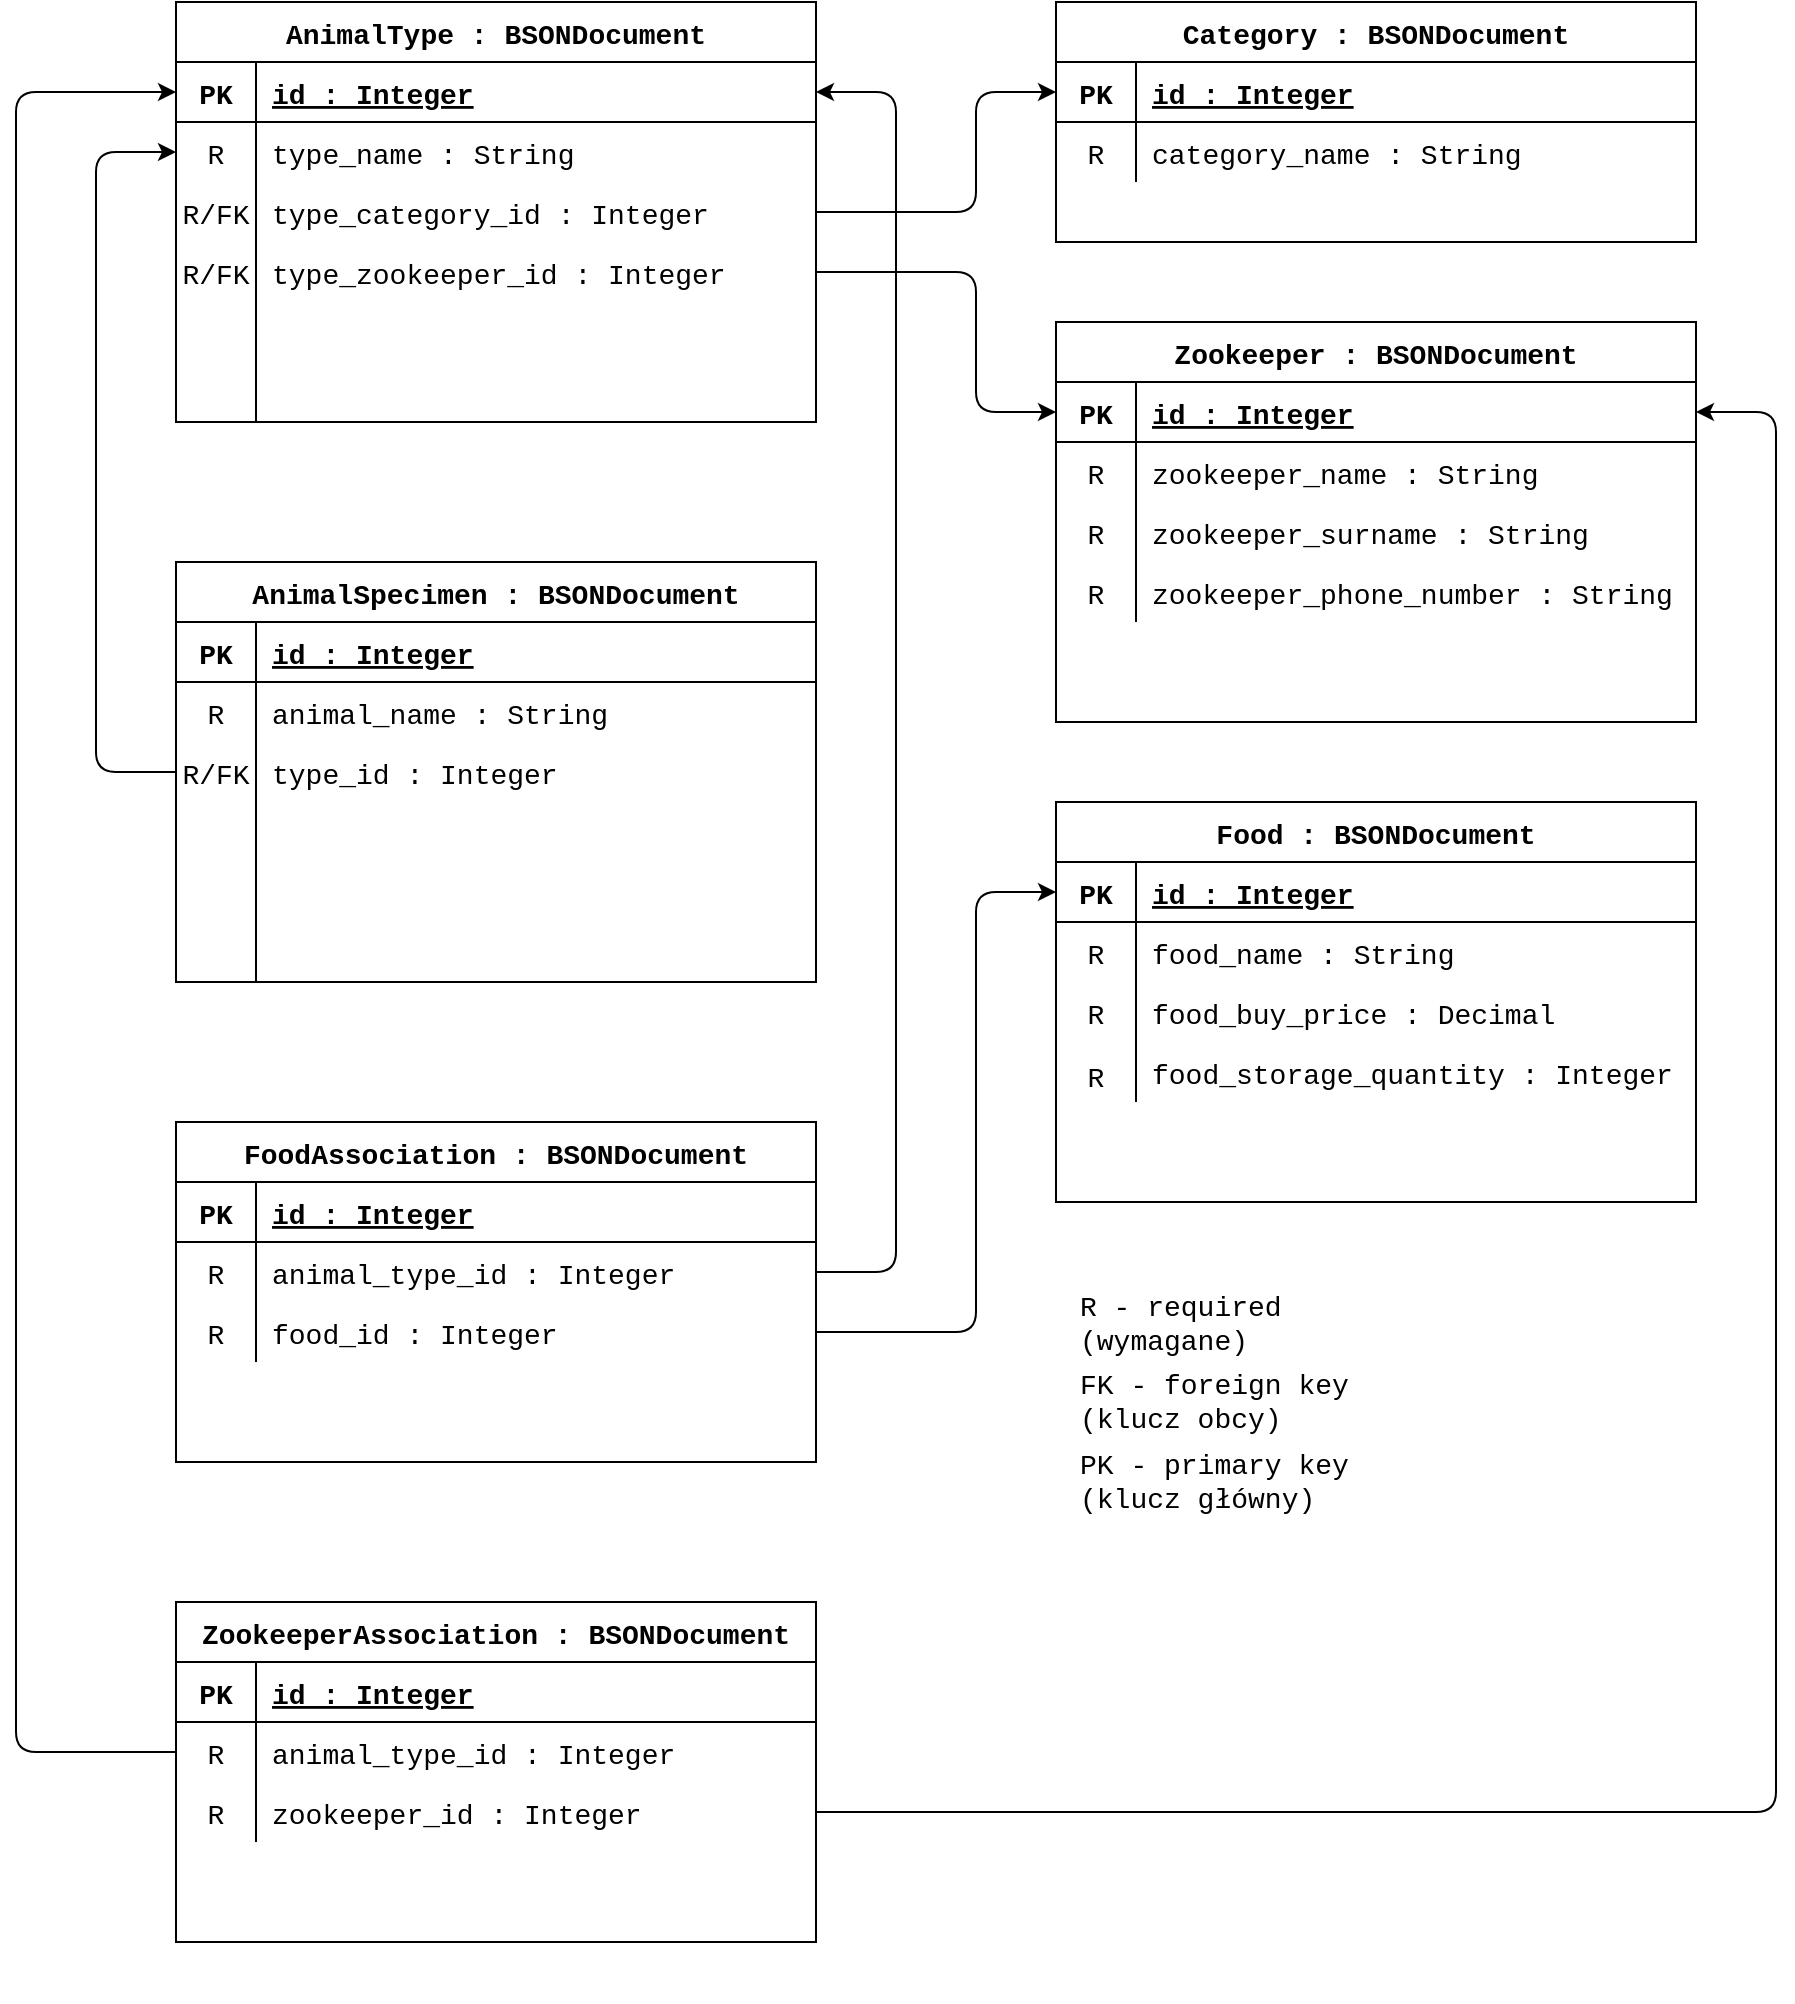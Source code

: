 <mxfile version="14.7.3" type="github">
  <diagram id="IGLxWHjV8x6iXl9puWFN" name="Page-1">
    <mxGraphModel dx="1822" dy="791" grid="1" gridSize="10" guides="1" tooltips="1" connect="1" arrows="1" fold="1" page="0" pageScale="1" pageWidth="827" pageHeight="1169" math="0" shadow="0">
      <root>
        <mxCell id="0" />
        <mxCell id="1" parent="0" />
        <mxCell id="Fxgzw8GBScZq0T7jmYtF-1" value="Zookeeper : BSONDocument" style="shape=table;startSize=30;container=1;collapsible=1;childLayout=tableLayout;fixedRows=1;rowLines=0;fontStyle=1;align=center;resizeLast=1;fontFamily=Courier New;fontSize=14;" parent="1" vertex="1">
          <mxGeometry x="440" y="240" width="320" height="200" as="geometry" />
        </mxCell>
        <mxCell id="Fxgzw8GBScZq0T7jmYtF-2" value="" style="shape=partialRectangle;collapsible=0;dropTarget=0;pointerEvents=0;fillColor=none;top=0;left=0;bottom=1;right=0;points=[[0,0.5],[1,0.5]];portConstraint=eastwest;fontFamily=Courier New;fontSize=14;" parent="Fxgzw8GBScZq0T7jmYtF-1" vertex="1">
          <mxGeometry y="30" width="320" height="30" as="geometry" />
        </mxCell>
        <mxCell id="Fxgzw8GBScZq0T7jmYtF-3" value="PK" style="shape=partialRectangle;connectable=0;fillColor=none;top=0;left=0;bottom=0;right=0;fontStyle=1;overflow=hidden;fontFamily=Courier New;fontSize=14;" parent="Fxgzw8GBScZq0T7jmYtF-2" vertex="1">
          <mxGeometry width="40" height="30" as="geometry" />
        </mxCell>
        <mxCell id="Fxgzw8GBScZq0T7jmYtF-4" value="id : Integer" style="shape=partialRectangle;connectable=0;fillColor=none;top=0;left=0;bottom=0;right=0;align=left;spacingLeft=6;fontStyle=5;overflow=hidden;fontFamily=Courier New;fontSize=14;" parent="Fxgzw8GBScZq0T7jmYtF-2" vertex="1">
          <mxGeometry x="40" width="280" height="30" as="geometry" />
        </mxCell>
        <mxCell id="Fxgzw8GBScZq0T7jmYtF-5" value="" style="shape=partialRectangle;collapsible=0;dropTarget=0;pointerEvents=0;fillColor=none;top=0;left=0;bottom=0;right=0;points=[[0,0.5],[1,0.5]];portConstraint=eastwest;fontFamily=Courier New;fontSize=14;" parent="Fxgzw8GBScZq0T7jmYtF-1" vertex="1">
          <mxGeometry y="60" width="320" height="30" as="geometry" />
        </mxCell>
        <mxCell id="Fxgzw8GBScZq0T7jmYtF-6" value="R" style="shape=partialRectangle;connectable=0;fillColor=none;top=0;left=0;bottom=0;right=0;editable=1;overflow=hidden;fontFamily=Courier New;fontSize=14;" parent="Fxgzw8GBScZq0T7jmYtF-5" vertex="1">
          <mxGeometry width="40" height="30" as="geometry" />
        </mxCell>
        <mxCell id="Fxgzw8GBScZq0T7jmYtF-7" value="zookeeper_name : String" style="shape=partialRectangle;connectable=0;fillColor=none;top=0;left=0;bottom=0;right=0;align=left;spacingLeft=6;overflow=hidden;fontFamily=Courier New;fontSize=14;" parent="Fxgzw8GBScZq0T7jmYtF-5" vertex="1">
          <mxGeometry x="40" width="280" height="30" as="geometry" />
        </mxCell>
        <mxCell id="Fxgzw8GBScZq0T7jmYtF-8" value="" style="shape=partialRectangle;collapsible=0;dropTarget=0;pointerEvents=0;fillColor=none;top=0;left=0;bottom=0;right=0;points=[[0,0.5],[1,0.5]];portConstraint=eastwest;fontFamily=Courier New;fontSize=14;" parent="Fxgzw8GBScZq0T7jmYtF-1" vertex="1">
          <mxGeometry y="90" width="320" height="30" as="geometry" />
        </mxCell>
        <mxCell id="Fxgzw8GBScZq0T7jmYtF-9" value="R" style="shape=partialRectangle;connectable=0;fillColor=none;top=0;left=0;bottom=0;right=0;editable=1;overflow=hidden;fontFamily=Courier New;fontSize=14;" parent="Fxgzw8GBScZq0T7jmYtF-8" vertex="1">
          <mxGeometry width="40" height="30" as="geometry" />
        </mxCell>
        <mxCell id="Fxgzw8GBScZq0T7jmYtF-10" value="zookeeper_surname : String" style="shape=partialRectangle;connectable=0;fillColor=none;top=0;left=0;bottom=0;right=0;align=left;spacingLeft=6;overflow=hidden;fontFamily=Courier New;fontSize=14;" parent="Fxgzw8GBScZq0T7jmYtF-8" vertex="1">
          <mxGeometry x="40" width="280" height="30" as="geometry" />
        </mxCell>
        <mxCell id="Fxgzw8GBScZq0T7jmYtF-11" value="" style="shape=partialRectangle;collapsible=0;dropTarget=0;pointerEvents=0;fillColor=none;top=0;left=0;bottom=0;right=0;points=[[0,0.5],[1,0.5]];portConstraint=eastwest;fontFamily=Courier New;fontSize=14;" parent="Fxgzw8GBScZq0T7jmYtF-1" vertex="1">
          <mxGeometry y="120" width="320" height="30" as="geometry" />
        </mxCell>
        <mxCell id="Fxgzw8GBScZq0T7jmYtF-12" value="R" style="shape=partialRectangle;connectable=0;fillColor=none;top=0;left=0;bottom=0;right=0;editable=1;overflow=hidden;fontFamily=Courier New;fontSize=14;" parent="Fxgzw8GBScZq0T7jmYtF-11" vertex="1">
          <mxGeometry width="40" height="30" as="geometry" />
        </mxCell>
        <mxCell id="Fxgzw8GBScZq0T7jmYtF-13" value="zookeeper_phone_number : String" style="shape=partialRectangle;connectable=0;fillColor=none;top=0;left=0;bottom=0;right=0;align=left;spacingLeft=6;overflow=hidden;fontFamily=Courier New;fontSize=14;" parent="Fxgzw8GBScZq0T7jmYtF-11" vertex="1">
          <mxGeometry x="40" width="280" height="30" as="geometry" />
        </mxCell>
        <mxCell id="Fxgzw8GBScZq0T7jmYtF-14" value="Category : BSONDocument" style="shape=table;startSize=30;container=1;collapsible=1;childLayout=tableLayout;fixedRows=1;rowLines=0;fontStyle=1;align=center;resizeLast=1;fontFamily=Courier New;fontSize=14;" parent="1" vertex="1">
          <mxGeometry x="440" y="80" width="320" height="120" as="geometry" />
        </mxCell>
        <mxCell id="Fxgzw8GBScZq0T7jmYtF-15" value="" style="shape=partialRectangle;collapsible=0;dropTarget=0;pointerEvents=0;fillColor=none;top=0;left=0;bottom=1;right=0;points=[[0,0.5],[1,0.5]];portConstraint=eastwest;fontFamily=Courier New;fontSize=14;" parent="Fxgzw8GBScZq0T7jmYtF-14" vertex="1">
          <mxGeometry y="30" width="320" height="30" as="geometry" />
        </mxCell>
        <mxCell id="Fxgzw8GBScZq0T7jmYtF-16" value="PK" style="shape=partialRectangle;connectable=0;fillColor=none;top=0;left=0;bottom=0;right=0;fontStyle=1;overflow=hidden;fontFamily=Courier New;fontSize=14;" parent="Fxgzw8GBScZq0T7jmYtF-15" vertex="1">
          <mxGeometry width="40" height="30" as="geometry" />
        </mxCell>
        <mxCell id="Fxgzw8GBScZq0T7jmYtF-17" value="id : Integer" style="shape=partialRectangle;connectable=0;fillColor=none;top=0;left=0;bottom=0;right=0;align=left;spacingLeft=6;fontStyle=5;overflow=hidden;fontFamily=Courier New;fontSize=14;" parent="Fxgzw8GBScZq0T7jmYtF-15" vertex="1">
          <mxGeometry x="40" width="280" height="30" as="geometry" />
        </mxCell>
        <mxCell id="Fxgzw8GBScZq0T7jmYtF-18" value="" style="shape=partialRectangle;collapsible=0;dropTarget=0;pointerEvents=0;fillColor=none;top=0;left=0;bottom=0;right=0;points=[[0,0.5],[1,0.5]];portConstraint=eastwest;fontFamily=Courier New;fontSize=14;" parent="Fxgzw8GBScZq0T7jmYtF-14" vertex="1">
          <mxGeometry y="60" width="320" height="30" as="geometry" />
        </mxCell>
        <mxCell id="Fxgzw8GBScZq0T7jmYtF-19" value="R" style="shape=partialRectangle;connectable=0;fillColor=none;top=0;left=0;bottom=0;right=0;editable=1;overflow=hidden;fontFamily=Courier New;fontSize=14;" parent="Fxgzw8GBScZq0T7jmYtF-18" vertex="1">
          <mxGeometry width="40" height="30" as="geometry" />
        </mxCell>
        <mxCell id="Fxgzw8GBScZq0T7jmYtF-20" value="category_name : String" style="shape=partialRectangle;connectable=0;fillColor=none;top=0;left=0;bottom=0;right=0;align=left;spacingLeft=6;overflow=hidden;fontFamily=Courier New;fontSize=14;" parent="Fxgzw8GBScZq0T7jmYtF-18" vertex="1">
          <mxGeometry x="40" width="280" height="30" as="geometry" />
        </mxCell>
        <mxCell id="Fxgzw8GBScZq0T7jmYtF-21" value="" style="group;fontFamily=Courier New;fontSize=14;" parent="1" vertex="1" connectable="0">
          <mxGeometry x="440" y="480" width="320" height="200" as="geometry" />
        </mxCell>
        <mxCell id="Fxgzw8GBScZq0T7jmYtF-22" value="Food : BSONDocument" style="shape=table;startSize=30;container=1;collapsible=1;childLayout=tableLayout;fixedRows=1;rowLines=0;fontStyle=1;align=center;resizeLast=1;fontFamily=Courier New;fontSize=14;" parent="Fxgzw8GBScZq0T7jmYtF-21" vertex="1">
          <mxGeometry width="320" height="200" as="geometry" />
        </mxCell>
        <mxCell id="Fxgzw8GBScZq0T7jmYtF-23" value="" style="shape=partialRectangle;collapsible=0;dropTarget=0;pointerEvents=0;fillColor=none;top=0;left=0;bottom=1;right=0;points=[[0,0.5],[1,0.5]];portConstraint=eastwest;fontFamily=Courier New;fontSize=14;" parent="Fxgzw8GBScZq0T7jmYtF-22" vertex="1">
          <mxGeometry y="30" width="320" height="30" as="geometry" />
        </mxCell>
        <mxCell id="Fxgzw8GBScZq0T7jmYtF-24" value="PK" style="shape=partialRectangle;connectable=0;fillColor=none;top=0;left=0;bottom=0;right=0;fontStyle=1;overflow=hidden;fontFamily=Courier New;fontSize=14;" parent="Fxgzw8GBScZq0T7jmYtF-23" vertex="1">
          <mxGeometry width="40" height="30" as="geometry" />
        </mxCell>
        <mxCell id="Fxgzw8GBScZq0T7jmYtF-25" value="id : Integer" style="shape=partialRectangle;connectable=0;fillColor=none;top=0;left=0;bottom=0;right=0;align=left;spacingLeft=6;fontStyle=5;overflow=hidden;fontFamily=Courier New;fontSize=14;" parent="Fxgzw8GBScZq0T7jmYtF-23" vertex="1">
          <mxGeometry x="40" width="280" height="30" as="geometry" />
        </mxCell>
        <mxCell id="Fxgzw8GBScZq0T7jmYtF-26" value="" style="shape=partialRectangle;collapsible=0;dropTarget=0;pointerEvents=0;fillColor=none;top=0;left=0;bottom=0;right=0;points=[[0,0.5],[1,0.5]];portConstraint=eastwest;fontFamily=Courier New;fontSize=14;" parent="Fxgzw8GBScZq0T7jmYtF-22" vertex="1">
          <mxGeometry y="60" width="320" height="30" as="geometry" />
        </mxCell>
        <mxCell id="Fxgzw8GBScZq0T7jmYtF-27" value="R" style="shape=partialRectangle;connectable=0;fillColor=none;top=0;left=0;bottom=0;right=0;editable=1;overflow=hidden;fontFamily=Courier New;fontSize=14;" parent="Fxgzw8GBScZq0T7jmYtF-26" vertex="1">
          <mxGeometry width="40" height="30" as="geometry" />
        </mxCell>
        <mxCell id="Fxgzw8GBScZq0T7jmYtF-28" value="food_name : String" style="shape=partialRectangle;connectable=0;fillColor=none;top=0;left=0;bottom=0;right=0;align=left;spacingLeft=6;overflow=hidden;fontFamily=Courier New;fontSize=14;" parent="Fxgzw8GBScZq0T7jmYtF-26" vertex="1">
          <mxGeometry x="40" width="280" height="30" as="geometry" />
        </mxCell>
        <mxCell id="Fxgzw8GBScZq0T7jmYtF-29" value="" style="shape=partialRectangle;collapsible=0;dropTarget=0;pointerEvents=0;fillColor=none;top=0;left=0;bottom=0;right=0;points=[[0,0.5],[1,0.5]];portConstraint=eastwest;fontFamily=Courier New;fontSize=14;" parent="Fxgzw8GBScZq0T7jmYtF-22" vertex="1">
          <mxGeometry y="90" width="320" height="30" as="geometry" />
        </mxCell>
        <mxCell id="Fxgzw8GBScZq0T7jmYtF-30" value="" style="shape=partialRectangle;connectable=0;fillColor=none;top=0;left=0;bottom=0;right=0;editable=1;overflow=hidden;fontFamily=Courier New;fontSize=14;" parent="Fxgzw8GBScZq0T7jmYtF-29" vertex="1">
          <mxGeometry width="40" height="30" as="geometry" />
        </mxCell>
        <mxCell id="Fxgzw8GBScZq0T7jmYtF-31" value="food_buy_price : Decimal" style="shape=partialRectangle;connectable=0;fillColor=none;top=0;left=0;bottom=0;right=0;align=left;spacingLeft=6;overflow=hidden;fontFamily=Courier New;fontSize=14;" parent="Fxgzw8GBScZq0T7jmYtF-29" vertex="1">
          <mxGeometry x="40" width="280" height="30" as="geometry" />
        </mxCell>
        <mxCell id="Fxgzw8GBScZq0T7jmYtF-32" value="" style="shape=partialRectangle;collapsible=0;dropTarget=0;pointerEvents=0;fillColor=none;top=0;left=0;bottom=0;right=0;points=[[0,0.5],[1,0.5]];portConstraint=eastwest;fontFamily=Courier New;fontSize=14;" parent="Fxgzw8GBScZq0T7jmYtF-22" vertex="1">
          <mxGeometry y="120" width="320" height="30" as="geometry" />
        </mxCell>
        <mxCell id="Fxgzw8GBScZq0T7jmYtF-33" value="" style="shape=partialRectangle;connectable=0;fillColor=none;top=0;left=0;bottom=0;right=0;editable=1;overflow=hidden;fontFamily=Courier New;fontSize=14;" parent="Fxgzw8GBScZq0T7jmYtF-32" vertex="1">
          <mxGeometry width="40" height="30" as="geometry" />
        </mxCell>
        <mxCell id="Fxgzw8GBScZq0T7jmYtF-34" value="food_storage_quantity : Integer" style="shape=partialRectangle;connectable=0;fillColor=none;top=0;left=0;bottom=0;right=0;align=left;spacingLeft=6;overflow=hidden;fontFamily=Courier New;fontSize=14;" parent="Fxgzw8GBScZq0T7jmYtF-32" vertex="1">
          <mxGeometry x="40" width="280" height="30" as="geometry" />
        </mxCell>
        <mxCell id="Fxgzw8GBScZq0T7jmYtF-35" value="R" style="shape=partialRectangle;connectable=0;fillColor=none;top=0;left=0;bottom=0;right=0;editable=1;overflow=hidden;fontFamily=Courier New;fontSize=14;" parent="Fxgzw8GBScZq0T7jmYtF-21" vertex="1">
          <mxGeometry y="117.5" width="40" height="37.5" as="geometry" />
        </mxCell>
        <mxCell id="Fxgzw8GBScZq0T7jmYtF-36" value="R" style="shape=partialRectangle;connectable=0;fillColor=none;top=0;left=0;bottom=0;right=0;editable=1;overflow=hidden;fontFamily=Courier New;fontSize=14;" parent="Fxgzw8GBScZq0T7jmYtF-21" vertex="1">
          <mxGeometry y="86" width="40" height="37.5" as="geometry" />
        </mxCell>
        <mxCell id="Fxgzw8GBScZq0T7jmYtF-37" value="" style="group;fontFamily=Courier New;fontSize=14;" parent="1" vertex="1" connectable="0">
          <mxGeometry y="80" width="320" height="240" as="geometry" />
        </mxCell>
        <mxCell id="Fxgzw8GBScZq0T7jmYtF-38" value="AnimalType : BSONDocument" style="shape=table;startSize=30;container=1;collapsible=1;childLayout=tableLayout;fixedRows=1;rowLines=0;fontStyle=1;align=center;resizeLast=1;fontFamily=Courier New;fontSize=14;" parent="Fxgzw8GBScZq0T7jmYtF-37" vertex="1">
          <mxGeometry width="320" height="210" as="geometry" />
        </mxCell>
        <mxCell id="Fxgzw8GBScZq0T7jmYtF-39" value="" style="shape=partialRectangle;collapsible=0;dropTarget=0;pointerEvents=0;fillColor=none;top=0;left=0;bottom=1;right=0;points=[[0,0.5],[1,0.5]];portConstraint=eastwest;fontFamily=Courier New;fontSize=14;" parent="Fxgzw8GBScZq0T7jmYtF-38" vertex="1">
          <mxGeometry y="30" width="320" height="30" as="geometry" />
        </mxCell>
        <mxCell id="Fxgzw8GBScZq0T7jmYtF-40" value="PK" style="shape=partialRectangle;connectable=0;fillColor=none;top=0;left=0;bottom=0;right=0;fontStyle=1;overflow=hidden;fontFamily=Courier New;fontSize=14;" parent="Fxgzw8GBScZq0T7jmYtF-39" vertex="1">
          <mxGeometry width="40" height="30" as="geometry" />
        </mxCell>
        <mxCell id="Fxgzw8GBScZq0T7jmYtF-41" value="id : Integer" style="shape=partialRectangle;connectable=0;fillColor=none;top=0;left=0;bottom=0;right=0;align=left;spacingLeft=6;fontStyle=5;overflow=hidden;fontFamily=Courier New;fontSize=14;" parent="Fxgzw8GBScZq0T7jmYtF-39" vertex="1">
          <mxGeometry x="40" width="280" height="30" as="geometry" />
        </mxCell>
        <mxCell id="Fxgzw8GBScZq0T7jmYtF-42" value="" style="shape=partialRectangle;collapsible=0;dropTarget=0;pointerEvents=0;fillColor=none;top=0;left=0;bottom=0;right=0;points=[[0,0.5],[1,0.5]];portConstraint=eastwest;fontFamily=Courier New;fontSize=14;" parent="Fxgzw8GBScZq0T7jmYtF-38" vertex="1">
          <mxGeometry y="60" width="320" height="30" as="geometry" />
        </mxCell>
        <mxCell id="Fxgzw8GBScZq0T7jmYtF-43" value="R" style="shape=partialRectangle;connectable=0;fillColor=none;top=0;left=0;bottom=0;right=0;editable=1;overflow=hidden;fontFamily=Courier New;fontSize=14;" parent="Fxgzw8GBScZq0T7jmYtF-42" vertex="1">
          <mxGeometry width="40" height="30" as="geometry" />
        </mxCell>
        <mxCell id="Fxgzw8GBScZq0T7jmYtF-44" value="type_name : String" style="shape=partialRectangle;connectable=0;fillColor=none;top=0;left=0;bottom=0;right=0;align=left;spacingLeft=6;overflow=hidden;fontFamily=Courier New;fontSize=14;" parent="Fxgzw8GBScZq0T7jmYtF-42" vertex="1">
          <mxGeometry x="40" width="280" height="30" as="geometry" />
        </mxCell>
        <mxCell id="Fxgzw8GBScZq0T7jmYtF-45" value="" style="shape=partialRectangle;collapsible=0;dropTarget=0;pointerEvents=0;fillColor=none;top=0;left=0;bottom=0;right=0;points=[[0,0.5],[1,0.5]];portConstraint=eastwest;fontFamily=Courier New;fontSize=14;" parent="Fxgzw8GBScZq0T7jmYtF-38" vertex="1">
          <mxGeometry y="90" width="320" height="30" as="geometry" />
        </mxCell>
        <mxCell id="Fxgzw8GBScZq0T7jmYtF-46" value="R/FK" style="shape=partialRectangle;connectable=0;fillColor=none;top=0;left=0;bottom=0;right=0;editable=1;overflow=hidden;fontFamily=Courier New;fontSize=14;" parent="Fxgzw8GBScZq0T7jmYtF-45" vertex="1">
          <mxGeometry width="40" height="30" as="geometry" />
        </mxCell>
        <mxCell id="Fxgzw8GBScZq0T7jmYtF-47" value="type_category_id : Integer" style="shape=partialRectangle;connectable=0;fillColor=none;top=0;left=0;bottom=0;right=0;align=left;spacingLeft=6;overflow=hidden;fontFamily=Courier New;fontSize=14;" parent="Fxgzw8GBScZq0T7jmYtF-45" vertex="1">
          <mxGeometry x="40" width="280" height="30" as="geometry" />
        </mxCell>
        <mxCell id="Fxgzw8GBScZq0T7jmYtF-48" value="" style="shape=partialRectangle;collapsible=0;dropTarget=0;pointerEvents=0;fillColor=none;top=0;left=0;bottom=0;right=0;points=[[0,0.5],[1,0.5]];portConstraint=eastwest;fontFamily=Courier New;fontSize=14;" parent="Fxgzw8GBScZq0T7jmYtF-38" vertex="1">
          <mxGeometry y="120" width="320" height="30" as="geometry" />
        </mxCell>
        <mxCell id="Fxgzw8GBScZq0T7jmYtF-49" value="R/FK" style="shape=partialRectangle;connectable=0;fillColor=none;top=0;left=0;bottom=0;right=0;editable=1;overflow=hidden;fontFamily=Courier New;fontSize=14;" parent="Fxgzw8GBScZq0T7jmYtF-48" vertex="1">
          <mxGeometry width="40" height="30" as="geometry" />
        </mxCell>
        <mxCell id="Fxgzw8GBScZq0T7jmYtF-50" value="type_zookeeper_id : Integer" style="shape=partialRectangle;connectable=0;fillColor=none;top=0;left=0;bottom=0;right=0;align=left;spacingLeft=6;overflow=hidden;fontFamily=Courier New;fontSize=14;" parent="Fxgzw8GBScZq0T7jmYtF-48" vertex="1">
          <mxGeometry x="40" width="280" height="30" as="geometry" />
        </mxCell>
        <mxCell id="Fxgzw8GBScZq0T7jmYtF-51" value="" style="shape=partialRectangle;collapsible=0;dropTarget=0;pointerEvents=0;fillColor=none;top=0;left=0;bottom=0;right=0;points=[[0,0.5],[1,0.5]];portConstraint=eastwest;fontFamily=Courier New;fontSize=14;" parent="Fxgzw8GBScZq0T7jmYtF-38" vertex="1">
          <mxGeometry y="150" width="320" height="30" as="geometry" />
        </mxCell>
        <mxCell id="Fxgzw8GBScZq0T7jmYtF-52" value="" style="shape=partialRectangle;connectable=0;fillColor=none;top=0;left=0;bottom=0;right=0;editable=1;overflow=hidden;fontFamily=Courier New;fontSize=14;" parent="Fxgzw8GBScZq0T7jmYtF-51" vertex="1">
          <mxGeometry width="40" height="30" as="geometry" />
        </mxCell>
        <mxCell id="Fxgzw8GBScZq0T7jmYtF-53" value="" style="shape=partialRectangle;connectable=0;fillColor=none;top=0;left=0;bottom=0;right=0;align=left;spacingLeft=6;overflow=hidden;fontFamily=Courier New;fontSize=14;" parent="Fxgzw8GBScZq0T7jmYtF-51" vertex="1">
          <mxGeometry x="40" width="280" height="30" as="geometry" />
        </mxCell>
        <mxCell id="Fxgzw8GBScZq0T7jmYtF-54" value="" style="shape=partialRectangle;collapsible=0;dropTarget=0;pointerEvents=0;fillColor=none;top=0;left=0;bottom=0;right=0;points=[[0,0.5],[1,0.5]];portConstraint=eastwest;fontFamily=Courier New;fontSize=14;" parent="Fxgzw8GBScZq0T7jmYtF-38" vertex="1">
          <mxGeometry y="180" width="320" height="30" as="geometry" />
        </mxCell>
        <mxCell id="Fxgzw8GBScZq0T7jmYtF-55" value="" style="shape=partialRectangle;connectable=0;fillColor=none;top=0;left=0;bottom=0;right=0;editable=1;overflow=hidden;fontFamily=Courier New;fontSize=14;" parent="Fxgzw8GBScZq0T7jmYtF-54" vertex="1">
          <mxGeometry width="40" height="30" as="geometry" />
        </mxCell>
        <mxCell id="Fxgzw8GBScZq0T7jmYtF-56" value="" style="shape=partialRectangle;connectable=0;fillColor=none;top=0;left=0;bottom=0;right=0;align=left;spacingLeft=6;overflow=hidden;fontFamily=Courier New;fontSize=14;" parent="Fxgzw8GBScZq0T7jmYtF-54" vertex="1">
          <mxGeometry x="40" width="280" height="30" as="geometry" />
        </mxCell>
        <mxCell id="Fxgzw8GBScZq0T7jmYtF-60" value="&lt;div&gt;R - required&lt;/div&gt;&lt;div&gt;(wymagane)&lt;/div&gt;" style="text;html=1;strokeColor=none;fillColor=none;align=left;verticalAlign=middle;whiteSpace=wrap;rounded=0;fontFamily=Courier New;fontSize=14;spacingLeft=10;" parent="1" vertex="1">
          <mxGeometry x="440" y="721" width="240" height="39" as="geometry" />
        </mxCell>
        <mxCell id="Fxgzw8GBScZq0T7jmYtF-61" value="&lt;div&gt;FK - foreign key&lt;/div&gt;&lt;div&gt;(klucz obcy)&lt;br&gt;&lt;/div&gt;" style="text;html=1;strokeColor=none;fillColor=none;align=left;verticalAlign=middle;whiteSpace=wrap;rounded=0;fontFamily=Courier New;fontSize=14;spacingLeft=10;" parent="1" vertex="1">
          <mxGeometry x="440" y="760" width="240" height="40" as="geometry" />
        </mxCell>
        <mxCell id="Fxgzw8GBScZq0T7jmYtF-63" value="&lt;div&gt;PK - primary key&lt;/div&gt;&lt;div&gt;(klucz główny)&lt;br&gt;&lt;/div&gt;" style="text;html=1;strokeColor=none;fillColor=none;align=left;verticalAlign=middle;whiteSpace=wrap;rounded=0;fontFamily=Courier New;fontSize=14;spacingLeft=10;" parent="1" vertex="1">
          <mxGeometry x="440" y="800" width="240" height="40" as="geometry" />
        </mxCell>
        <mxCell id="6MuuVzTeAzCvTg_UAYK_-52" value="" style="group;fontFamily=Courier New;fontSize=14;" parent="1" vertex="1" connectable="0">
          <mxGeometry y="360" width="320" height="160" as="geometry" />
        </mxCell>
        <mxCell id="6MuuVzTeAzCvTg_UAYK_-53" value="AnimalSpecimen : BSONDocument" style="shape=table;startSize=30;container=1;collapsible=1;childLayout=tableLayout;fixedRows=1;rowLines=0;fontStyle=1;align=center;resizeLast=1;fontFamily=Courier New;fontSize=14;" parent="6MuuVzTeAzCvTg_UAYK_-52" vertex="1">
          <mxGeometry width="320" height="210" as="geometry" />
        </mxCell>
        <mxCell id="6MuuVzTeAzCvTg_UAYK_-54" value="" style="shape=partialRectangle;collapsible=0;dropTarget=0;pointerEvents=0;fillColor=none;top=0;left=0;bottom=1;right=0;points=[[0,0.5],[1,0.5]];portConstraint=eastwest;fontFamily=Courier New;fontSize=14;" parent="6MuuVzTeAzCvTg_UAYK_-53" vertex="1">
          <mxGeometry y="30" width="320" height="30" as="geometry" />
        </mxCell>
        <mxCell id="6MuuVzTeAzCvTg_UAYK_-55" value="PK" style="shape=partialRectangle;connectable=0;fillColor=none;top=0;left=0;bottom=0;right=0;fontStyle=1;overflow=hidden;fontFamily=Courier New;fontSize=14;" parent="6MuuVzTeAzCvTg_UAYK_-54" vertex="1">
          <mxGeometry width="40" height="30" as="geometry" />
        </mxCell>
        <mxCell id="6MuuVzTeAzCvTg_UAYK_-56" value="id : Integer" style="shape=partialRectangle;connectable=0;fillColor=none;top=0;left=0;bottom=0;right=0;align=left;spacingLeft=6;fontStyle=5;overflow=hidden;fontFamily=Courier New;fontSize=14;" parent="6MuuVzTeAzCvTg_UAYK_-54" vertex="1">
          <mxGeometry x="40" width="280" height="30" as="geometry" />
        </mxCell>
        <mxCell id="6MuuVzTeAzCvTg_UAYK_-57" value="" style="shape=partialRectangle;collapsible=0;dropTarget=0;pointerEvents=0;fillColor=none;top=0;left=0;bottom=0;right=0;points=[[0,0.5],[1,0.5]];portConstraint=eastwest;fontFamily=Courier New;fontSize=14;" parent="6MuuVzTeAzCvTg_UAYK_-53" vertex="1">
          <mxGeometry y="60" width="320" height="30" as="geometry" />
        </mxCell>
        <mxCell id="6MuuVzTeAzCvTg_UAYK_-58" value="R" style="shape=partialRectangle;connectable=0;fillColor=none;top=0;left=0;bottom=0;right=0;editable=1;overflow=hidden;fontFamily=Courier New;fontSize=14;" parent="6MuuVzTeAzCvTg_UAYK_-57" vertex="1">
          <mxGeometry width="40" height="30" as="geometry" />
        </mxCell>
        <mxCell id="6MuuVzTeAzCvTg_UAYK_-59" value="animal_name : String" style="shape=partialRectangle;connectable=0;fillColor=none;top=0;left=0;bottom=0;right=0;align=left;spacingLeft=6;overflow=hidden;fontFamily=Courier New;fontSize=14;" parent="6MuuVzTeAzCvTg_UAYK_-57" vertex="1">
          <mxGeometry x="40" width="280" height="30" as="geometry" />
        </mxCell>
        <mxCell id="6MuuVzTeAzCvTg_UAYK_-60" value="" style="shape=partialRectangle;collapsible=0;dropTarget=0;pointerEvents=0;fillColor=none;top=0;left=0;bottom=0;right=0;points=[[0,0.5],[1,0.5]];portConstraint=eastwest;fontFamily=Courier New;fontSize=14;" parent="6MuuVzTeAzCvTg_UAYK_-53" vertex="1">
          <mxGeometry y="90" width="320" height="30" as="geometry" />
        </mxCell>
        <mxCell id="6MuuVzTeAzCvTg_UAYK_-61" value="R/FK" style="shape=partialRectangle;connectable=0;fillColor=none;top=0;left=0;bottom=0;right=0;editable=1;overflow=hidden;fontFamily=Courier New;fontSize=14;" parent="6MuuVzTeAzCvTg_UAYK_-60" vertex="1">
          <mxGeometry width="40" height="30" as="geometry" />
        </mxCell>
        <mxCell id="6MuuVzTeAzCvTg_UAYK_-62" value="type_id : Integer" style="shape=partialRectangle;connectable=0;fillColor=none;top=0;left=0;bottom=0;right=0;align=left;spacingLeft=6;overflow=hidden;fontFamily=Courier New;fontSize=14;" parent="6MuuVzTeAzCvTg_UAYK_-60" vertex="1">
          <mxGeometry x="40" width="280" height="30" as="geometry" />
        </mxCell>
        <mxCell id="6MuuVzTeAzCvTg_UAYK_-63" value="" style="shape=partialRectangle;collapsible=0;dropTarget=0;pointerEvents=0;fillColor=none;top=0;left=0;bottom=0;right=0;points=[[0,0.5],[1,0.5]];portConstraint=eastwest;fontFamily=Courier New;fontSize=14;" parent="6MuuVzTeAzCvTg_UAYK_-53" vertex="1">
          <mxGeometry y="120" width="320" height="30" as="geometry" />
        </mxCell>
        <mxCell id="6MuuVzTeAzCvTg_UAYK_-64" value="" style="shape=partialRectangle;connectable=0;fillColor=none;top=0;left=0;bottom=0;right=0;editable=1;overflow=hidden;fontFamily=Courier New;fontSize=14;" parent="6MuuVzTeAzCvTg_UAYK_-63" vertex="1">
          <mxGeometry width="40" height="30" as="geometry" />
        </mxCell>
        <mxCell id="6MuuVzTeAzCvTg_UAYK_-65" value="" style="shape=partialRectangle;connectable=0;fillColor=none;top=0;left=0;bottom=0;right=0;align=left;spacingLeft=6;overflow=hidden;fontFamily=Courier New;fontSize=14;" parent="6MuuVzTeAzCvTg_UAYK_-63" vertex="1">
          <mxGeometry x="40" width="280" height="30" as="geometry" />
        </mxCell>
        <mxCell id="6MuuVzTeAzCvTg_UAYK_-66" value="" style="shape=partialRectangle;collapsible=0;dropTarget=0;pointerEvents=0;fillColor=none;top=0;left=0;bottom=0;right=0;points=[[0,0.5],[1,0.5]];portConstraint=eastwest;fontFamily=Courier New;fontSize=14;" parent="6MuuVzTeAzCvTg_UAYK_-53" vertex="1">
          <mxGeometry y="150" width="320" height="30" as="geometry" />
        </mxCell>
        <mxCell id="6MuuVzTeAzCvTg_UAYK_-67" value="" style="shape=partialRectangle;connectable=0;fillColor=none;top=0;left=0;bottom=0;right=0;editable=1;overflow=hidden;fontFamily=Courier New;fontSize=14;" parent="6MuuVzTeAzCvTg_UAYK_-66" vertex="1">
          <mxGeometry width="40" height="30" as="geometry" />
        </mxCell>
        <mxCell id="6MuuVzTeAzCvTg_UAYK_-68" value="" style="shape=partialRectangle;connectable=0;fillColor=none;top=0;left=0;bottom=0;right=0;align=left;spacingLeft=6;overflow=hidden;fontFamily=Courier New;fontSize=14;" parent="6MuuVzTeAzCvTg_UAYK_-66" vertex="1">
          <mxGeometry x="40" width="280" height="30" as="geometry" />
        </mxCell>
        <mxCell id="6MuuVzTeAzCvTg_UAYK_-69" value="" style="shape=partialRectangle;collapsible=0;dropTarget=0;pointerEvents=0;fillColor=none;top=0;left=0;bottom=0;right=0;points=[[0,0.5],[1,0.5]];portConstraint=eastwest;fontFamily=Courier New;fontSize=14;" parent="6MuuVzTeAzCvTg_UAYK_-53" vertex="1">
          <mxGeometry y="180" width="320" height="30" as="geometry" />
        </mxCell>
        <mxCell id="6MuuVzTeAzCvTg_UAYK_-70" value="" style="shape=partialRectangle;connectable=0;fillColor=none;top=0;left=0;bottom=0;right=0;editable=1;overflow=hidden;fontFamily=Courier New;fontSize=14;" parent="6MuuVzTeAzCvTg_UAYK_-69" vertex="1">
          <mxGeometry width="40" height="30" as="geometry" />
        </mxCell>
        <mxCell id="6MuuVzTeAzCvTg_UAYK_-71" value="" style="shape=partialRectangle;connectable=0;fillColor=none;top=0;left=0;bottom=0;right=0;align=left;spacingLeft=6;overflow=hidden;fontFamily=Courier New;fontSize=14;" parent="6MuuVzTeAzCvTg_UAYK_-69" vertex="1">
          <mxGeometry x="40" width="280" height="30" as="geometry" />
        </mxCell>
        <mxCell id="6MuuVzTeAzCvTg_UAYK_-72" value="" style="endArrow=classic;html=1;fontFamily=Courier New;entryX=0;entryY=0.5;entryDx=0;entryDy=0;exitX=1;exitY=0.5;exitDx=0;exitDy=0;edgeStyle=elbowEdgeStyle;" parent="1" source="Fxgzw8GBScZq0T7jmYtF-45" target="Fxgzw8GBScZq0T7jmYtF-15" edge="1">
          <mxGeometry width="50" height="50" relative="1" as="geometry">
            <mxPoint x="380" y="480" as="sourcePoint" />
            <mxPoint x="430" y="430" as="targetPoint" />
            <Array as="points">
              <mxPoint x="400" y="160" />
            </Array>
          </mxGeometry>
        </mxCell>
        <mxCell id="6MuuVzTeAzCvTg_UAYK_-73" value="" style="endArrow=classic;html=1;fontFamily=Courier New;entryX=0;entryY=0.5;entryDx=0;entryDy=0;exitX=1;exitY=0.5;exitDx=0;exitDy=0;edgeStyle=elbowEdgeStyle;" parent="1" source="Fxgzw8GBScZq0T7jmYtF-48" target="Fxgzw8GBScZq0T7jmYtF-2" edge="1">
          <mxGeometry width="50" height="50" relative="1" as="geometry">
            <mxPoint x="330" y="195" as="sourcePoint" />
            <mxPoint x="450" y="135" as="targetPoint" />
            <Array as="points">
              <mxPoint x="400" y="250" />
            </Array>
          </mxGeometry>
        </mxCell>
        <mxCell id="6MuuVzTeAzCvTg_UAYK_-75" value="" style="endArrow=classic;html=1;fontFamily=Courier New;edgeStyle=elbowEdgeStyle;entryX=0;entryY=0.5;entryDx=0;entryDy=0;" parent="1" target="Fxgzw8GBScZq0T7jmYtF-42" edge="1">
          <mxGeometry width="50" height="50" relative="1" as="geometry">
            <mxPoint y="465" as="sourcePoint" />
            <mxPoint y="160" as="targetPoint" />
            <Array as="points">
              <mxPoint x="-40" y="313" />
            </Array>
          </mxGeometry>
        </mxCell>
        <mxCell id="6MuuVzTeAzCvTg_UAYK_-76" value="" style="group;fontFamily=Courier New;fontSize=14;" parent="1" vertex="1" connectable="0">
          <mxGeometry y="640" width="320" height="200" as="geometry" />
        </mxCell>
        <mxCell id="6MuuVzTeAzCvTg_UAYK_-77" value="FoodAssociation : BSONDocument" style="shape=table;startSize=30;container=1;collapsible=1;childLayout=tableLayout;fixedRows=1;rowLines=0;fontStyle=1;align=center;resizeLast=1;fontFamily=Courier New;fontSize=14;" parent="6MuuVzTeAzCvTg_UAYK_-76" vertex="1">
          <mxGeometry width="320" height="170" as="geometry" />
        </mxCell>
        <mxCell id="6MuuVzTeAzCvTg_UAYK_-78" value="" style="shape=partialRectangle;collapsible=0;dropTarget=0;pointerEvents=0;fillColor=none;top=0;left=0;bottom=1;right=0;points=[[0,0.5],[1,0.5]];portConstraint=eastwest;fontFamily=Courier New;fontSize=14;" parent="6MuuVzTeAzCvTg_UAYK_-77" vertex="1">
          <mxGeometry y="30" width="320" height="30" as="geometry" />
        </mxCell>
        <mxCell id="6MuuVzTeAzCvTg_UAYK_-79" value="PK" style="shape=partialRectangle;connectable=0;fillColor=none;top=0;left=0;bottom=0;right=0;fontStyle=1;overflow=hidden;fontFamily=Courier New;fontSize=14;" parent="6MuuVzTeAzCvTg_UAYK_-78" vertex="1">
          <mxGeometry width="40" height="30" as="geometry" />
        </mxCell>
        <mxCell id="6MuuVzTeAzCvTg_UAYK_-80" value="id : Integer" style="shape=partialRectangle;connectable=0;fillColor=none;top=0;left=0;bottom=0;right=0;align=left;spacingLeft=6;fontStyle=5;overflow=hidden;fontFamily=Courier New;fontSize=14;" parent="6MuuVzTeAzCvTg_UAYK_-78" vertex="1">
          <mxGeometry x="40" width="280" height="30" as="geometry" />
        </mxCell>
        <mxCell id="6MuuVzTeAzCvTg_UAYK_-81" value="" style="shape=partialRectangle;collapsible=0;dropTarget=0;pointerEvents=0;fillColor=none;top=0;left=0;bottom=0;right=0;points=[[0,0.5],[1,0.5]];portConstraint=eastwest;fontFamily=Courier New;fontSize=14;" parent="6MuuVzTeAzCvTg_UAYK_-77" vertex="1">
          <mxGeometry y="60" width="320" height="30" as="geometry" />
        </mxCell>
        <mxCell id="6MuuVzTeAzCvTg_UAYK_-82" value="R" style="shape=partialRectangle;connectable=0;fillColor=none;top=0;left=0;bottom=0;right=0;editable=1;overflow=hidden;fontFamily=Courier New;fontSize=14;" parent="6MuuVzTeAzCvTg_UAYK_-81" vertex="1">
          <mxGeometry width="40" height="30" as="geometry" />
        </mxCell>
        <mxCell id="6MuuVzTeAzCvTg_UAYK_-83" value="animal_type_id : Integer" style="shape=partialRectangle;connectable=0;fillColor=none;top=0;left=0;bottom=0;right=0;align=left;spacingLeft=6;overflow=hidden;fontFamily=Courier New;fontSize=14;" parent="6MuuVzTeAzCvTg_UAYK_-81" vertex="1">
          <mxGeometry x="40" width="280" height="30" as="geometry" />
        </mxCell>
        <mxCell id="6MuuVzTeAzCvTg_UAYK_-84" value="" style="shape=partialRectangle;collapsible=0;dropTarget=0;pointerEvents=0;fillColor=none;top=0;left=0;bottom=0;right=0;points=[[0,0.5],[1,0.5]];portConstraint=eastwest;fontFamily=Courier New;fontSize=14;" parent="6MuuVzTeAzCvTg_UAYK_-77" vertex="1">
          <mxGeometry y="90" width="320" height="30" as="geometry" />
        </mxCell>
        <mxCell id="6MuuVzTeAzCvTg_UAYK_-85" value="" style="shape=partialRectangle;connectable=0;fillColor=none;top=0;left=0;bottom=0;right=0;editable=1;overflow=hidden;fontFamily=Courier New;fontSize=14;" parent="6MuuVzTeAzCvTg_UAYK_-84" vertex="1">
          <mxGeometry width="40" height="30" as="geometry" />
        </mxCell>
        <mxCell id="6MuuVzTeAzCvTg_UAYK_-86" value="food_id : Integer" style="shape=partialRectangle;connectable=0;fillColor=none;top=0;left=0;bottom=0;right=0;align=left;spacingLeft=6;overflow=hidden;fontFamily=Courier New;fontSize=14;" parent="6MuuVzTeAzCvTg_UAYK_-84" vertex="1">
          <mxGeometry x="40" width="280" height="30" as="geometry" />
        </mxCell>
        <mxCell id="6MuuVzTeAzCvTg_UAYK_-91" value="R" style="shape=partialRectangle;connectable=0;fillColor=none;top=0;left=0;bottom=0;right=0;editable=1;overflow=hidden;fontFamily=Courier New;fontSize=14;" parent="6MuuVzTeAzCvTg_UAYK_-76" vertex="1">
          <mxGeometry y="86" width="40" height="37.5" as="geometry" />
        </mxCell>
        <mxCell id="6MuuVzTeAzCvTg_UAYK_-92" value="" style="endArrow=classic;html=1;fontFamily=Courier New;edgeStyle=elbowEdgeStyle;entryX=1;entryY=0.5;entryDx=0;entryDy=0;exitX=1;exitY=0.5;exitDx=0;exitDy=0;" parent="1" source="6MuuVzTeAzCvTg_UAYK_-81" target="Fxgzw8GBScZq0T7jmYtF-39" edge="1">
          <mxGeometry width="50" height="50" relative="1" as="geometry">
            <mxPoint x="320" y="719" as="sourcePoint" />
            <mxPoint x="330" y="130" as="targetPoint" />
            <Array as="points">
              <mxPoint x="360" y="559" />
            </Array>
          </mxGeometry>
        </mxCell>
        <mxCell id="6MuuVzTeAzCvTg_UAYK_-93" value="" style="endArrow=classic;html=1;fontFamily=Courier New;edgeStyle=elbowEdgeStyle;entryX=0;entryY=0.5;entryDx=0;entryDy=0;exitX=1;exitY=0.5;exitDx=0;exitDy=0;" parent="1" source="6MuuVzTeAzCvTg_UAYK_-84" target="Fxgzw8GBScZq0T7jmYtF-23" edge="1">
          <mxGeometry width="50" height="50" relative="1" as="geometry">
            <mxPoint x="330" y="725" as="sourcePoint" />
            <mxPoint x="330" y="135" as="targetPoint" />
            <Array as="points">
              <mxPoint x="400" y="510" />
              <mxPoint x="400" y="440" />
              <mxPoint x="370" y="569" />
            </Array>
          </mxGeometry>
        </mxCell>
        <mxCell id="utDRRcgvDu3ZMU5NzHpO-1" value="" style="group;fontFamily=Courier New;fontSize=14;" vertex="1" connectable="0" parent="1">
          <mxGeometry y="880" width="320" height="200" as="geometry" />
        </mxCell>
        <mxCell id="utDRRcgvDu3ZMU5NzHpO-2" value="ZookeeperAssociation : BSONDocument" style="shape=table;startSize=30;container=1;collapsible=1;childLayout=tableLayout;fixedRows=1;rowLines=0;fontStyle=1;align=center;resizeLast=1;fontFamily=Courier New;fontSize=14;" vertex="1" parent="utDRRcgvDu3ZMU5NzHpO-1">
          <mxGeometry width="320" height="170" as="geometry" />
        </mxCell>
        <mxCell id="utDRRcgvDu3ZMU5NzHpO-3" value="" style="shape=partialRectangle;collapsible=0;dropTarget=0;pointerEvents=0;fillColor=none;top=0;left=0;bottom=1;right=0;points=[[0,0.5],[1,0.5]];portConstraint=eastwest;fontFamily=Courier New;fontSize=14;" vertex="1" parent="utDRRcgvDu3ZMU5NzHpO-2">
          <mxGeometry y="30" width="320" height="30" as="geometry" />
        </mxCell>
        <mxCell id="utDRRcgvDu3ZMU5NzHpO-4" value="PK" style="shape=partialRectangle;connectable=0;fillColor=none;top=0;left=0;bottom=0;right=0;fontStyle=1;overflow=hidden;fontFamily=Courier New;fontSize=14;" vertex="1" parent="utDRRcgvDu3ZMU5NzHpO-3">
          <mxGeometry width="40" height="30" as="geometry" />
        </mxCell>
        <mxCell id="utDRRcgvDu3ZMU5NzHpO-5" value="id : Integer" style="shape=partialRectangle;connectable=0;fillColor=none;top=0;left=0;bottom=0;right=0;align=left;spacingLeft=6;fontStyle=5;overflow=hidden;fontFamily=Courier New;fontSize=14;" vertex="1" parent="utDRRcgvDu3ZMU5NzHpO-3">
          <mxGeometry x="40" width="280" height="30" as="geometry" />
        </mxCell>
        <mxCell id="utDRRcgvDu3ZMU5NzHpO-6" value="" style="shape=partialRectangle;collapsible=0;dropTarget=0;pointerEvents=0;fillColor=none;top=0;left=0;bottom=0;right=0;points=[[0,0.5],[1,0.5]];portConstraint=eastwest;fontFamily=Courier New;fontSize=14;" vertex="1" parent="utDRRcgvDu3ZMU5NzHpO-2">
          <mxGeometry y="60" width="320" height="30" as="geometry" />
        </mxCell>
        <mxCell id="utDRRcgvDu3ZMU5NzHpO-7" value="R" style="shape=partialRectangle;connectable=0;fillColor=none;top=0;left=0;bottom=0;right=0;editable=1;overflow=hidden;fontFamily=Courier New;fontSize=14;" vertex="1" parent="utDRRcgvDu3ZMU5NzHpO-6">
          <mxGeometry width="40" height="30" as="geometry" />
        </mxCell>
        <mxCell id="utDRRcgvDu3ZMU5NzHpO-8" value="animal_type_id : Integer" style="shape=partialRectangle;connectable=0;fillColor=none;top=0;left=0;bottom=0;right=0;align=left;spacingLeft=6;overflow=hidden;fontFamily=Courier New;fontSize=14;" vertex="1" parent="utDRRcgvDu3ZMU5NzHpO-6">
          <mxGeometry x="40" width="280" height="30" as="geometry" />
        </mxCell>
        <mxCell id="utDRRcgvDu3ZMU5NzHpO-9" value="" style="shape=partialRectangle;collapsible=0;dropTarget=0;pointerEvents=0;fillColor=none;top=0;left=0;bottom=0;right=0;points=[[0,0.5],[1,0.5]];portConstraint=eastwest;fontFamily=Courier New;fontSize=14;" vertex="1" parent="utDRRcgvDu3ZMU5NzHpO-2">
          <mxGeometry y="90" width="320" height="30" as="geometry" />
        </mxCell>
        <mxCell id="utDRRcgvDu3ZMU5NzHpO-10" value="" style="shape=partialRectangle;connectable=0;fillColor=none;top=0;left=0;bottom=0;right=0;editable=1;overflow=hidden;fontFamily=Courier New;fontSize=14;" vertex="1" parent="utDRRcgvDu3ZMU5NzHpO-9">
          <mxGeometry width="40" height="30" as="geometry" />
        </mxCell>
        <mxCell id="utDRRcgvDu3ZMU5NzHpO-11" value="zookeeper_id : Integer" style="shape=partialRectangle;connectable=0;fillColor=none;top=0;left=0;bottom=0;right=0;align=left;spacingLeft=6;overflow=hidden;fontFamily=Courier New;fontSize=14;" vertex="1" parent="utDRRcgvDu3ZMU5NzHpO-9">
          <mxGeometry x="40" width="280" height="30" as="geometry" />
        </mxCell>
        <mxCell id="utDRRcgvDu3ZMU5NzHpO-12" value="R" style="shape=partialRectangle;connectable=0;fillColor=none;top=0;left=0;bottom=0;right=0;editable=1;overflow=hidden;fontFamily=Courier New;fontSize=14;" vertex="1" parent="utDRRcgvDu3ZMU5NzHpO-1">
          <mxGeometry y="86" width="40" height="37.5" as="geometry" />
        </mxCell>
        <mxCell id="utDRRcgvDu3ZMU5NzHpO-13" value="" style="endArrow=classic;html=1;fontFamily=Courier New;edgeStyle=elbowEdgeStyle;entryX=0;entryY=0.5;entryDx=0;entryDy=0;exitX=0;exitY=0.5;exitDx=0;exitDy=0;" edge="1" parent="1" source="utDRRcgvDu3ZMU5NzHpO-6" target="Fxgzw8GBScZq0T7jmYtF-39">
          <mxGeometry width="50" height="50" relative="1" as="geometry">
            <mxPoint x="-40" y="440" as="sourcePoint" />
            <mxPoint x="-40" y="130" as="targetPoint" />
            <Array as="points">
              <mxPoint x="-80" y="288" />
            </Array>
          </mxGeometry>
        </mxCell>
        <mxCell id="utDRRcgvDu3ZMU5NzHpO-14" value="" style="endArrow=classic;html=1;fontFamily=Courier New;edgeStyle=elbowEdgeStyle;entryX=1;entryY=0.5;entryDx=0;entryDy=0;exitX=1;exitY=0.5;exitDx=0;exitDy=0;" edge="1" parent="1" source="utDRRcgvDu3ZMU5NzHpO-9" target="Fxgzw8GBScZq0T7jmYtF-2">
          <mxGeometry width="50" height="50" relative="1" as="geometry">
            <mxPoint x="830" y="1110" as="sourcePoint" />
            <mxPoint x="830" y="520" as="targetPoint" />
            <Array as="points">
              <mxPoint x="800" y="640" />
            </Array>
          </mxGeometry>
        </mxCell>
      </root>
    </mxGraphModel>
  </diagram>
</mxfile>

